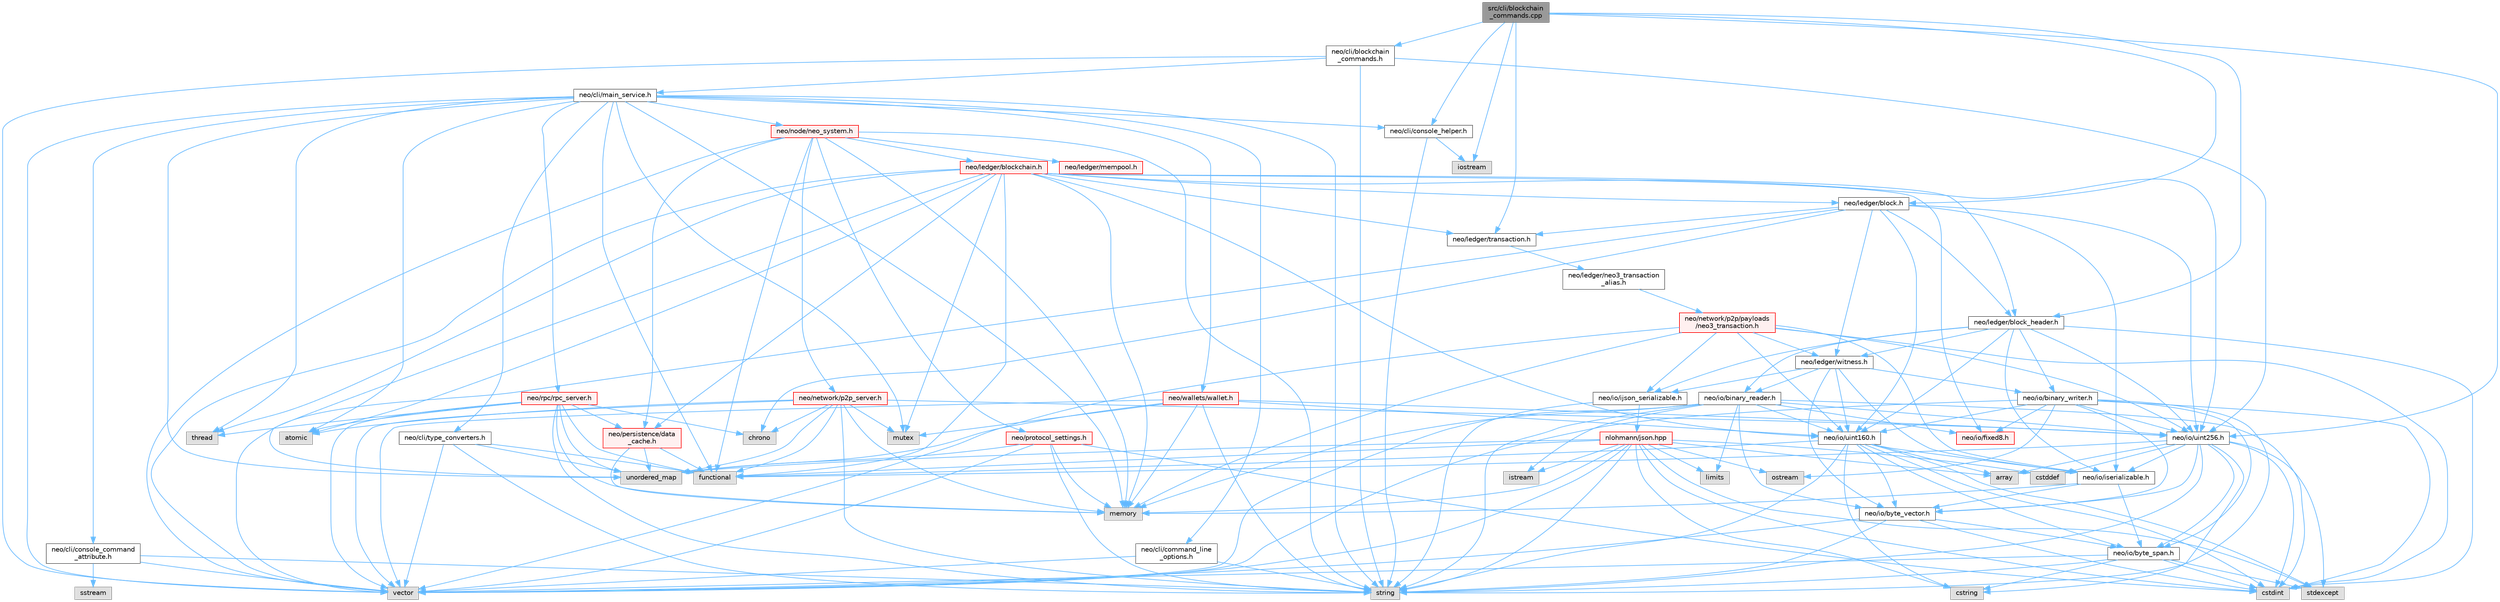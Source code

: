 digraph "src/cli/blockchain_commands.cpp"
{
 // LATEX_PDF_SIZE
  bgcolor="transparent";
  edge [fontname=Helvetica,fontsize=10,labelfontname=Helvetica,labelfontsize=10];
  node [fontname=Helvetica,fontsize=10,shape=box,height=0.2,width=0.4];
  Node1 [id="Node000001",label="src/cli/blockchain\l_commands.cpp",height=0.2,width=0.4,color="gray40", fillcolor="grey60", style="filled", fontcolor="black",tooltip=" "];
  Node1 -> Node2 [id="edge1_Node000001_Node000002",color="steelblue1",style="solid",tooltip=" "];
  Node2 [id="Node000002",label="neo/cli/blockchain\l_commands.h",height=0.2,width=0.4,color="grey40", fillcolor="white", style="filled",URL="$blockchain__commands_8h.html",tooltip=" "];
  Node2 -> Node3 [id="edge2_Node000002_Node000003",color="steelblue1",style="solid",tooltip=" "];
  Node3 [id="Node000003",label="neo/cli/main_service.h",height=0.2,width=0.4,color="grey40", fillcolor="white", style="filled",URL="$main__service_8h.html",tooltip=" "];
  Node3 -> Node4 [id="edge3_Node000003_Node000004",color="steelblue1",style="solid",tooltip=" "];
  Node4 [id="Node000004",label="neo/cli/command_line\l_options.h",height=0.2,width=0.4,color="grey40", fillcolor="white", style="filled",URL="$command__line__options_8h.html",tooltip=" "];
  Node4 -> Node5 [id="edge4_Node000004_Node000005",color="steelblue1",style="solid",tooltip=" "];
  Node5 [id="Node000005",label="string",height=0.2,width=0.4,color="grey60", fillcolor="#E0E0E0", style="filled",tooltip=" "];
  Node4 -> Node6 [id="edge5_Node000004_Node000006",color="steelblue1",style="solid",tooltip=" "];
  Node6 [id="Node000006",label="vector",height=0.2,width=0.4,color="grey60", fillcolor="#E0E0E0", style="filled",tooltip=" "];
  Node3 -> Node7 [id="edge6_Node000003_Node000007",color="steelblue1",style="solid",tooltip=" "];
  Node7 [id="Node000007",label="neo/cli/console_command\l_attribute.h",height=0.2,width=0.4,color="grey40", fillcolor="white", style="filled",URL="$cli_2console__command__attribute_8h.html",tooltip=" "];
  Node7 -> Node8 [id="edge7_Node000007_Node000008",color="steelblue1",style="solid",tooltip=" "];
  Node8 [id="Node000008",label="sstream",height=0.2,width=0.4,color="grey60", fillcolor="#E0E0E0", style="filled",tooltip=" "];
  Node7 -> Node5 [id="edge8_Node000007_Node000005",color="steelblue1",style="solid",tooltip=" "];
  Node7 -> Node6 [id="edge9_Node000007_Node000006",color="steelblue1",style="solid",tooltip=" "];
  Node3 -> Node9 [id="edge10_Node000003_Node000009",color="steelblue1",style="solid",tooltip=" "];
  Node9 [id="Node000009",label="neo/cli/console_helper.h",height=0.2,width=0.4,color="grey40", fillcolor="white", style="filled",URL="$cli_2console__helper_8h.html",tooltip=" "];
  Node9 -> Node10 [id="edge11_Node000009_Node000010",color="steelblue1",style="solid",tooltip=" "];
  Node10 [id="Node000010",label="iostream",height=0.2,width=0.4,color="grey60", fillcolor="#E0E0E0", style="filled",tooltip=" "];
  Node9 -> Node5 [id="edge12_Node000009_Node000005",color="steelblue1",style="solid",tooltip=" "];
  Node3 -> Node11 [id="edge13_Node000003_Node000011",color="steelblue1",style="solid",tooltip=" "];
  Node11 [id="Node000011",label="neo/cli/type_converters.h",height=0.2,width=0.4,color="grey40", fillcolor="white", style="filled",URL="$type__converters_8h.html",tooltip=" "];
  Node11 -> Node12 [id="edge14_Node000011_Node000012",color="steelblue1",style="solid",tooltip=" "];
  Node12 [id="Node000012",label="functional",height=0.2,width=0.4,color="grey60", fillcolor="#E0E0E0", style="filled",tooltip=" "];
  Node11 -> Node5 [id="edge15_Node000011_Node000005",color="steelblue1",style="solid",tooltip=" "];
  Node11 -> Node13 [id="edge16_Node000011_Node000013",color="steelblue1",style="solid",tooltip=" "];
  Node13 [id="Node000013",label="unordered_map",height=0.2,width=0.4,color="grey60", fillcolor="#E0E0E0", style="filled",tooltip=" "];
  Node11 -> Node6 [id="edge17_Node000011_Node000006",color="steelblue1",style="solid",tooltip=" "];
  Node3 -> Node14 [id="edge18_Node000003_Node000014",color="steelblue1",style="solid",tooltip=" "];
  Node14 [id="Node000014",label="neo/node/neo_system.h",height=0.2,width=0.4,color="red", fillcolor="#FFF0F0", style="filled",URL="$node_2neo__system_8h.html",tooltip=" "];
  Node14 -> Node15 [id="edge19_Node000014_Node000015",color="steelblue1",style="solid",tooltip=" "];
  Node15 [id="Node000015",label="neo/ledger/blockchain.h",height=0.2,width=0.4,color="red", fillcolor="#FFF0F0", style="filled",URL="$blockchain_8h.html",tooltip=" "];
  Node15 -> Node16 [id="edge20_Node000015_Node000016",color="steelblue1",style="solid",tooltip=" "];
  Node16 [id="Node000016",label="neo/ledger/block.h",height=0.2,width=0.4,color="grey40", fillcolor="white", style="filled",URL="$ledger_2block_8h.html",tooltip=" "];
  Node16 -> Node17 [id="edge21_Node000016_Node000017",color="steelblue1",style="solid",tooltip=" "];
  Node17 [id="Node000017",label="neo/io/iserializable.h",height=0.2,width=0.4,color="grey40", fillcolor="white", style="filled",URL="$iserializable_8h.html",tooltip=" "];
  Node17 -> Node18 [id="edge22_Node000017_Node000018",color="steelblue1",style="solid",tooltip=" "];
  Node18 [id="Node000018",label="neo/io/byte_span.h",height=0.2,width=0.4,color="grey40", fillcolor="white", style="filled",URL="$io_2byte__span_8h.html",tooltip=" "];
  Node18 -> Node19 [id="edge23_Node000018_Node000019",color="steelblue1",style="solid",tooltip=" "];
  Node19 [id="Node000019",label="cstdint",height=0.2,width=0.4,color="grey60", fillcolor="#E0E0E0", style="filled",tooltip=" "];
  Node18 -> Node20 [id="edge24_Node000018_Node000020",color="steelblue1",style="solid",tooltip=" "];
  Node20 [id="Node000020",label="cstring",height=0.2,width=0.4,color="grey60", fillcolor="#E0E0E0", style="filled",tooltip=" "];
  Node18 -> Node21 [id="edge25_Node000018_Node000021",color="steelblue1",style="solid",tooltip=" "];
  Node21 [id="Node000021",label="stdexcept",height=0.2,width=0.4,color="grey60", fillcolor="#E0E0E0", style="filled",tooltip=" "];
  Node18 -> Node5 [id="edge26_Node000018_Node000005",color="steelblue1",style="solid",tooltip=" "];
  Node18 -> Node6 [id="edge27_Node000018_Node000006",color="steelblue1",style="solid",tooltip=" "];
  Node17 -> Node22 [id="edge28_Node000017_Node000022",color="steelblue1",style="solid",tooltip=" "];
  Node22 [id="Node000022",label="neo/io/byte_vector.h",height=0.2,width=0.4,color="grey40", fillcolor="white", style="filled",URL="$io_2byte__vector_8h.html",tooltip=" "];
  Node22 -> Node18 [id="edge29_Node000022_Node000018",color="steelblue1",style="solid",tooltip=" "];
  Node22 -> Node19 [id="edge30_Node000022_Node000019",color="steelblue1",style="solid",tooltip=" "];
  Node22 -> Node5 [id="edge31_Node000022_Node000005",color="steelblue1",style="solid",tooltip=" "];
  Node22 -> Node6 [id="edge32_Node000022_Node000006",color="steelblue1",style="solid",tooltip=" "];
  Node17 -> Node23 [id="edge33_Node000017_Node000023",color="steelblue1",style="solid",tooltip=" "];
  Node23 [id="Node000023",label="memory",height=0.2,width=0.4,color="grey60", fillcolor="#E0E0E0", style="filled",tooltip=" "];
  Node16 -> Node24 [id="edge34_Node000016_Node000024",color="steelblue1",style="solid",tooltip=" "];
  Node24 [id="Node000024",label="neo/io/uint160.h",height=0.2,width=0.4,color="grey40", fillcolor="white", style="filled",URL="$uint160_8h.html",tooltip=" "];
  Node24 -> Node18 [id="edge35_Node000024_Node000018",color="steelblue1",style="solid",tooltip=" "];
  Node24 -> Node22 [id="edge36_Node000024_Node000022",color="steelblue1",style="solid",tooltip=" "];
  Node24 -> Node17 [id="edge37_Node000024_Node000017",color="steelblue1",style="solid",tooltip=" "];
  Node24 -> Node25 [id="edge38_Node000024_Node000025",color="steelblue1",style="solid",tooltip=" "];
  Node25 [id="Node000025",label="array",height=0.2,width=0.4,color="grey60", fillcolor="#E0E0E0", style="filled",tooltip=" "];
  Node24 -> Node19 [id="edge39_Node000024_Node000019",color="steelblue1",style="solid",tooltip=" "];
  Node24 -> Node20 [id="edge40_Node000024_Node000020",color="steelblue1",style="solid",tooltip=" "];
  Node24 -> Node12 [id="edge41_Node000024_Node000012",color="steelblue1",style="solid",tooltip=" "];
  Node24 -> Node21 [id="edge42_Node000024_Node000021",color="steelblue1",style="solid",tooltip=" "];
  Node24 -> Node5 [id="edge43_Node000024_Node000005",color="steelblue1",style="solid",tooltip=" "];
  Node16 -> Node26 [id="edge44_Node000016_Node000026",color="steelblue1",style="solid",tooltip=" "];
  Node26 [id="Node000026",label="neo/io/uint256.h",height=0.2,width=0.4,color="grey40", fillcolor="white", style="filled",URL="$uint256_8h.html",tooltip=" "];
  Node26 -> Node18 [id="edge45_Node000026_Node000018",color="steelblue1",style="solid",tooltip=" "];
  Node26 -> Node22 [id="edge46_Node000026_Node000022",color="steelblue1",style="solid",tooltip=" "];
  Node26 -> Node17 [id="edge47_Node000026_Node000017",color="steelblue1",style="solid",tooltip=" "];
  Node26 -> Node25 [id="edge48_Node000026_Node000025",color="steelblue1",style="solid",tooltip=" "];
  Node26 -> Node27 [id="edge49_Node000026_Node000027",color="steelblue1",style="solid",tooltip=" "];
  Node27 [id="Node000027",label="cstddef",height=0.2,width=0.4,color="grey60", fillcolor="#E0E0E0", style="filled",tooltip=" "];
  Node26 -> Node19 [id="edge50_Node000026_Node000019",color="steelblue1",style="solid",tooltip=" "];
  Node26 -> Node20 [id="edge51_Node000026_Node000020",color="steelblue1",style="solid",tooltip=" "];
  Node26 -> Node12 [id="edge52_Node000026_Node000012",color="steelblue1",style="solid",tooltip=" "];
  Node26 -> Node21 [id="edge53_Node000026_Node000021",color="steelblue1",style="solid",tooltip=" "];
  Node26 -> Node5 [id="edge54_Node000026_Node000005",color="steelblue1",style="solid",tooltip=" "];
  Node16 -> Node28 [id="edge55_Node000016_Node000028",color="steelblue1",style="solid",tooltip=" "];
  Node28 [id="Node000028",label="neo/ledger/block_header.h",height=0.2,width=0.4,color="grey40", fillcolor="white", style="filled",URL="$block__header_8h.html",tooltip=" "];
  Node28 -> Node29 [id="edge56_Node000028_Node000029",color="steelblue1",style="solid",tooltip=" "];
  Node29 [id="Node000029",label="neo/io/binary_reader.h",height=0.2,width=0.4,color="grey40", fillcolor="white", style="filled",URL="$binary__reader_8h.html",tooltip=" "];
  Node29 -> Node22 [id="edge57_Node000029_Node000022",color="steelblue1",style="solid",tooltip=" "];
  Node29 -> Node30 [id="edge58_Node000029_Node000030",color="steelblue1",style="solid",tooltip=" "];
  Node30 [id="Node000030",label="neo/io/fixed8.h",height=0.2,width=0.4,color="red", fillcolor="#FFF0F0", style="filled",URL="$io_2fixed8_8h.html",tooltip=" "];
  Node29 -> Node24 [id="edge59_Node000029_Node000024",color="steelblue1",style="solid",tooltip=" "];
  Node29 -> Node26 [id="edge60_Node000029_Node000026",color="steelblue1",style="solid",tooltip=" "];
  Node29 -> Node19 [id="edge61_Node000029_Node000019",color="steelblue1",style="solid",tooltip=" "];
  Node29 -> Node33 [id="edge62_Node000029_Node000033",color="steelblue1",style="solid",tooltip=" "];
  Node33 [id="Node000033",label="istream",height=0.2,width=0.4,color="grey60", fillcolor="#E0E0E0", style="filled",tooltip=" "];
  Node29 -> Node32 [id="edge63_Node000029_Node000032",color="steelblue1",style="solid",tooltip=" "];
  Node32 [id="Node000032",label="limits",height=0.2,width=0.4,color="grey60", fillcolor="#E0E0E0", style="filled",tooltip=" "];
  Node29 -> Node23 [id="edge64_Node000029_Node000023",color="steelblue1",style="solid",tooltip=" "];
  Node29 -> Node5 [id="edge65_Node000029_Node000005",color="steelblue1",style="solid",tooltip=" "];
  Node29 -> Node6 [id="edge66_Node000029_Node000006",color="steelblue1",style="solid",tooltip=" "];
  Node28 -> Node34 [id="edge67_Node000028_Node000034",color="steelblue1",style="solid",tooltip=" "];
  Node34 [id="Node000034",label="neo/io/binary_writer.h",height=0.2,width=0.4,color="grey40", fillcolor="white", style="filled",URL="$binary__writer_8h.html",tooltip=" "];
  Node34 -> Node18 [id="edge68_Node000034_Node000018",color="steelblue1",style="solid",tooltip=" "];
  Node34 -> Node22 [id="edge69_Node000034_Node000022",color="steelblue1",style="solid",tooltip=" "];
  Node34 -> Node30 [id="edge70_Node000034_Node000030",color="steelblue1",style="solid",tooltip=" "];
  Node34 -> Node24 [id="edge71_Node000034_Node000024",color="steelblue1",style="solid",tooltip=" "];
  Node34 -> Node26 [id="edge72_Node000034_Node000026",color="steelblue1",style="solid",tooltip=" "];
  Node34 -> Node19 [id="edge73_Node000034_Node000019",color="steelblue1",style="solid",tooltip=" "];
  Node34 -> Node35 [id="edge74_Node000034_Node000035",color="steelblue1",style="solid",tooltip=" "];
  Node35 [id="Node000035",label="ostream",height=0.2,width=0.4,color="grey60", fillcolor="#E0E0E0", style="filled",tooltip=" "];
  Node34 -> Node5 [id="edge75_Node000034_Node000005",color="steelblue1",style="solid",tooltip=" "];
  Node34 -> Node6 [id="edge76_Node000034_Node000006",color="steelblue1",style="solid",tooltip=" "];
  Node28 -> Node36 [id="edge77_Node000028_Node000036",color="steelblue1",style="solid",tooltip=" "];
  Node36 [id="Node000036",label="neo/io/ijson_serializable.h",height=0.2,width=0.4,color="grey40", fillcolor="white", style="filled",URL="$ijson__serializable_8h.html",tooltip=" "];
  Node36 -> Node37 [id="edge78_Node000036_Node000037",color="steelblue1",style="solid",tooltip=" "];
  Node37 [id="Node000037",label="nlohmann/json.hpp",height=0.2,width=0.4,color="red", fillcolor="#FFF0F0", style="filled",URL="$json_8hpp.html",tooltip=" "];
  Node37 -> Node27 [id="edge79_Node000037_Node000027",color="steelblue1",style="solid",tooltip=" "];
  Node37 -> Node12 [id="edge80_Node000037_Node000012",color="steelblue1",style="solid",tooltip=" "];
  Node37 -> Node23 [id="edge81_Node000037_Node000023",color="steelblue1",style="solid",tooltip=" "];
  Node37 -> Node5 [id="edge82_Node000037_Node000005",color="steelblue1",style="solid",tooltip=" "];
  Node37 -> Node6 [id="edge83_Node000037_Node000006",color="steelblue1",style="solid",tooltip=" "];
  Node37 -> Node25 [id="edge84_Node000037_Node000025",color="steelblue1",style="solid",tooltip=" "];
  Node37 -> Node13 [id="edge85_Node000037_Node000013",color="steelblue1",style="solid",tooltip=" "];
  Node37 -> Node21 [id="edge86_Node000037_Node000021",color="steelblue1",style="solid",tooltip=" "];
  Node37 -> Node19 [id="edge87_Node000037_Node000019",color="steelblue1",style="solid",tooltip=" "];
  Node37 -> Node32 [id="edge88_Node000037_Node000032",color="steelblue1",style="solid",tooltip=" "];
  Node37 -> Node20 [id="edge89_Node000037_Node000020",color="steelblue1",style="solid",tooltip=" "];
  Node37 -> Node33 [id="edge90_Node000037_Node000033",color="steelblue1",style="solid",tooltip=" "];
  Node37 -> Node35 [id="edge91_Node000037_Node000035",color="steelblue1",style="solid",tooltip=" "];
  Node36 -> Node5 [id="edge92_Node000036_Node000005",color="steelblue1",style="solid",tooltip=" "];
  Node28 -> Node17 [id="edge93_Node000028_Node000017",color="steelblue1",style="solid",tooltip=" "];
  Node28 -> Node24 [id="edge94_Node000028_Node000024",color="steelblue1",style="solid",tooltip=" "];
  Node28 -> Node26 [id="edge95_Node000028_Node000026",color="steelblue1",style="solid",tooltip=" "];
  Node28 -> Node59 [id="edge96_Node000028_Node000059",color="steelblue1",style="solid",tooltip=" "];
  Node59 [id="Node000059",label="neo/ledger/witness.h",height=0.2,width=0.4,color="grey40", fillcolor="white", style="filled",URL="$ledger_2witness_8h.html",tooltip=" "];
  Node59 -> Node29 [id="edge97_Node000059_Node000029",color="steelblue1",style="solid",tooltip=" "];
  Node59 -> Node34 [id="edge98_Node000059_Node000034",color="steelblue1",style="solid",tooltip=" "];
  Node59 -> Node22 [id="edge99_Node000059_Node000022",color="steelblue1",style="solid",tooltip=" "];
  Node59 -> Node36 [id="edge100_Node000059_Node000036",color="steelblue1",style="solid",tooltip=" "];
  Node59 -> Node17 [id="edge101_Node000059_Node000017",color="steelblue1",style="solid",tooltip=" "];
  Node59 -> Node24 [id="edge102_Node000059_Node000024",color="steelblue1",style="solid",tooltip=" "];
  Node28 -> Node19 [id="edge103_Node000028_Node000019",color="steelblue1",style="solid",tooltip=" "];
  Node16 -> Node60 [id="edge104_Node000016_Node000060",color="steelblue1",style="solid",tooltip=" "];
  Node60 [id="Node000060",label="neo/ledger/transaction.h",height=0.2,width=0.4,color="grey40", fillcolor="white", style="filled",URL="$ledger_2transaction_8h.html",tooltip=" "];
  Node60 -> Node61 [id="edge105_Node000060_Node000061",color="steelblue1",style="solid",tooltip=" "];
  Node61 [id="Node000061",label="neo/ledger/neo3_transaction\l_alias.h",height=0.2,width=0.4,color="grey40", fillcolor="white", style="filled",URL="$neo3__transaction__alias_8h.html",tooltip=" "];
  Node61 -> Node62 [id="edge106_Node000061_Node000062",color="steelblue1",style="solid",tooltip=" "];
  Node62 [id="Node000062",label="neo/network/p2p/payloads\l/neo3_transaction.h",height=0.2,width=0.4,color="red", fillcolor="#FFF0F0", style="filled",URL="$neo3__transaction_8h.html",tooltip=" "];
  Node62 -> Node36 [id="edge107_Node000062_Node000036",color="steelblue1",style="solid",tooltip=" "];
  Node62 -> Node17 [id="edge108_Node000062_Node000017",color="steelblue1",style="solid",tooltip=" "];
  Node62 -> Node24 [id="edge109_Node000062_Node000024",color="steelblue1",style="solid",tooltip=" "];
  Node62 -> Node26 [id="edge110_Node000062_Node000026",color="steelblue1",style="solid",tooltip=" "];
  Node62 -> Node59 [id="edge111_Node000062_Node000059",color="steelblue1",style="solid",tooltip=" "];
  Node62 -> Node19 [id="edge112_Node000062_Node000019",color="steelblue1",style="solid",tooltip=" "];
  Node62 -> Node23 [id="edge113_Node000062_Node000023",color="steelblue1",style="solid",tooltip=" "];
  Node62 -> Node6 [id="edge114_Node000062_Node000006",color="steelblue1",style="solid",tooltip=" "];
  Node16 -> Node59 [id="edge115_Node000016_Node000059",color="steelblue1",style="solid",tooltip=" "];
  Node16 -> Node75 [id="edge116_Node000016_Node000075",color="steelblue1",style="solid",tooltip=" "];
  Node75 [id="Node000075",label="chrono",height=0.2,width=0.4,color="grey60", fillcolor="#E0E0E0", style="filled",tooltip=" "];
  Node16 -> Node6 [id="edge117_Node000016_Node000006",color="steelblue1",style="solid",tooltip=" "];
  Node15 -> Node28 [id="edge118_Node000015_Node000028",color="steelblue1",style="solid",tooltip=" "];
  Node15 -> Node60 [id="edge119_Node000015_Node000060",color="steelblue1",style="solid",tooltip=" "];
  Node15 -> Node30 [id="edge120_Node000015_Node000030",color="steelblue1",style="solid",tooltip=" "];
  Node15 -> Node24 [id="edge121_Node000015_Node000024",color="steelblue1",style="solid",tooltip=" "];
  Node15 -> Node26 [id="edge122_Node000015_Node000026",color="steelblue1",style="solid",tooltip=" "];
  Node15 -> Node80 [id="edge123_Node000015_Node000080",color="steelblue1",style="solid",tooltip=" "];
  Node80 [id="Node000080",label="neo/persistence/data\l_cache.h",height=0.2,width=0.4,color="red", fillcolor="#FFF0F0", style="filled",URL="$data__cache_8h.html",tooltip=" "];
  Node80 -> Node12 [id="edge124_Node000080_Node000012",color="steelblue1",style="solid",tooltip=" "];
  Node80 -> Node23 [id="edge125_Node000080_Node000023",color="steelblue1",style="solid",tooltip=" "];
  Node80 -> Node13 [id="edge126_Node000080_Node000013",color="steelblue1",style="solid",tooltip=" "];
  Node15 -> Node118 [id="edge127_Node000015_Node000118",color="steelblue1",style="solid",tooltip=" "];
  Node118 [id="Node000118",label="atomic",height=0.2,width=0.4,color="grey60", fillcolor="#E0E0E0", style="filled",tooltip=" "];
  Node15 -> Node12 [id="edge128_Node000015_Node000012",color="steelblue1",style="solid",tooltip=" "];
  Node15 -> Node23 [id="edge129_Node000015_Node000023",color="steelblue1",style="solid",tooltip=" "];
  Node15 -> Node77 [id="edge130_Node000015_Node000077",color="steelblue1",style="solid",tooltip=" "];
  Node77 [id="Node000077",label="mutex",height=0.2,width=0.4,color="grey60", fillcolor="#E0E0E0", style="filled",tooltip=" "];
  Node15 -> Node121 [id="edge131_Node000015_Node000121",color="steelblue1",style="solid",tooltip=" "];
  Node121 [id="Node000121",label="thread",height=0.2,width=0.4,color="grey60", fillcolor="#E0E0E0", style="filled",tooltip=" "];
  Node15 -> Node13 [id="edge132_Node000015_Node000013",color="steelblue1",style="solid",tooltip=" "];
  Node15 -> Node6 [id="edge133_Node000015_Node000006",color="steelblue1",style="solid",tooltip=" "];
  Node14 -> Node122 [id="edge134_Node000014_Node000122",color="steelblue1",style="solid",tooltip=" "];
  Node122 [id="Node000122",label="neo/ledger/mempool.h",height=0.2,width=0.4,color="red", fillcolor="#FFF0F0", style="filled",URL="$mempool_8h.html",tooltip=" "];
  Node14 -> Node126 [id="edge135_Node000014_Node000126",color="steelblue1",style="solid",tooltip=" "];
  Node126 [id="Node000126",label="neo/network/p2p_server.h",height=0.2,width=0.4,color="red", fillcolor="#FFF0F0", style="filled",URL="$p2p__server_8h.html",tooltip=" "];
  Node126 -> Node26 [id="edge136_Node000126_Node000026",color="steelblue1",style="solid",tooltip=" "];
  Node126 -> Node118 [id="edge137_Node000126_Node000118",color="steelblue1",style="solid",tooltip=" "];
  Node126 -> Node75 [id="edge138_Node000126_Node000075",color="steelblue1",style="solid",tooltip=" "];
  Node126 -> Node12 [id="edge139_Node000126_Node000012",color="steelblue1",style="solid",tooltip=" "];
  Node126 -> Node23 [id="edge140_Node000126_Node000023",color="steelblue1",style="solid",tooltip=" "];
  Node126 -> Node77 [id="edge141_Node000126_Node000077",color="steelblue1",style="solid",tooltip=" "];
  Node126 -> Node5 [id="edge142_Node000126_Node000005",color="steelblue1",style="solid",tooltip=" "];
  Node126 -> Node13 [id="edge143_Node000126_Node000013",color="steelblue1",style="solid",tooltip=" "];
  Node126 -> Node6 [id="edge144_Node000126_Node000006",color="steelblue1",style="solid",tooltip=" "];
  Node14 -> Node80 [id="edge145_Node000014_Node000080",color="steelblue1",style="solid",tooltip=" "];
  Node14 -> Node97 [id="edge146_Node000014_Node000097",color="steelblue1",style="solid",tooltip=" "];
  Node97 [id="Node000097",label="neo/protocol_settings.h",height=0.2,width=0.4,color="red", fillcolor="#FFF0F0", style="filled",URL="$protocol__settings_8h.html",tooltip=" "];
  Node97 -> Node19 [id="edge147_Node000097_Node000019",color="steelblue1",style="solid",tooltip=" "];
  Node97 -> Node23 [id="edge148_Node000097_Node000023",color="steelblue1",style="solid",tooltip=" "];
  Node97 -> Node5 [id="edge149_Node000097_Node000005",color="steelblue1",style="solid",tooltip=" "];
  Node97 -> Node13 [id="edge150_Node000097_Node000013",color="steelblue1",style="solid",tooltip=" "];
  Node97 -> Node6 [id="edge151_Node000097_Node000006",color="steelblue1",style="solid",tooltip=" "];
  Node14 -> Node12 [id="edge152_Node000014_Node000012",color="steelblue1",style="solid",tooltip=" "];
  Node14 -> Node23 [id="edge153_Node000014_Node000023",color="steelblue1",style="solid",tooltip=" "];
  Node14 -> Node5 [id="edge154_Node000014_Node000005",color="steelblue1",style="solid",tooltip=" "];
  Node14 -> Node6 [id="edge155_Node000014_Node000006",color="steelblue1",style="solid",tooltip=" "];
  Node3 -> Node146 [id="edge156_Node000003_Node000146",color="steelblue1",style="solid",tooltip=" "];
  Node146 [id="Node000146",label="neo/rpc/rpc_server.h",height=0.2,width=0.4,color="red", fillcolor="#FFF0F0", style="filled",URL="$rpc__server_8h.html",tooltip=" "];
  Node146 -> Node80 [id="edge157_Node000146_Node000080",color="steelblue1",style="solid",tooltip=" "];
  Node146 -> Node118 [id="edge158_Node000146_Node000118",color="steelblue1",style="solid",tooltip=" "];
  Node146 -> Node75 [id="edge159_Node000146_Node000075",color="steelblue1",style="solid",tooltip=" "];
  Node146 -> Node12 [id="edge160_Node000146_Node000012",color="steelblue1",style="solid",tooltip=" "];
  Node146 -> Node23 [id="edge161_Node000146_Node000023",color="steelblue1",style="solid",tooltip=" "];
  Node146 -> Node5 [id="edge162_Node000146_Node000005",color="steelblue1",style="solid",tooltip=" "];
  Node146 -> Node121 [id="edge163_Node000146_Node000121",color="steelblue1",style="solid",tooltip=" "];
  Node146 -> Node13 [id="edge164_Node000146_Node000013",color="steelblue1",style="solid",tooltip=" "];
  Node146 -> Node6 [id="edge165_Node000146_Node000006",color="steelblue1",style="solid",tooltip=" "];
  Node3 -> Node179 [id="edge166_Node000003_Node000179",color="steelblue1",style="solid",tooltip=" "];
  Node179 [id="Node000179",label="neo/wallets/wallet.h",height=0.2,width=0.4,color="red", fillcolor="#FFF0F0", style="filled",URL="$wallet_8h.html",tooltip=" "];
  Node179 -> Node24 [id="edge167_Node000179_Node000024",color="steelblue1",style="solid",tooltip=" "];
  Node179 -> Node26 [id="edge168_Node000179_Node000026",color="steelblue1",style="solid",tooltip=" "];
  Node179 -> Node23 [id="edge169_Node000179_Node000023",color="steelblue1",style="solid",tooltip=" "];
  Node179 -> Node77 [id="edge170_Node000179_Node000077",color="steelblue1",style="solid",tooltip=" "];
  Node179 -> Node5 [id="edge171_Node000179_Node000005",color="steelblue1",style="solid",tooltip=" "];
  Node179 -> Node13 [id="edge172_Node000179_Node000013",color="steelblue1",style="solid",tooltip=" "];
  Node179 -> Node6 [id="edge173_Node000179_Node000006",color="steelblue1",style="solid",tooltip=" "];
  Node3 -> Node118 [id="edge174_Node000003_Node000118",color="steelblue1",style="solid",tooltip=" "];
  Node3 -> Node12 [id="edge175_Node000003_Node000012",color="steelblue1",style="solid",tooltip=" "];
  Node3 -> Node23 [id="edge176_Node000003_Node000023",color="steelblue1",style="solid",tooltip=" "];
  Node3 -> Node77 [id="edge177_Node000003_Node000077",color="steelblue1",style="solid",tooltip=" "];
  Node3 -> Node5 [id="edge178_Node000003_Node000005",color="steelblue1",style="solid",tooltip=" "];
  Node3 -> Node121 [id="edge179_Node000003_Node000121",color="steelblue1",style="solid",tooltip=" "];
  Node3 -> Node13 [id="edge180_Node000003_Node000013",color="steelblue1",style="solid",tooltip=" "];
  Node3 -> Node6 [id="edge181_Node000003_Node000006",color="steelblue1",style="solid",tooltip=" "];
  Node2 -> Node26 [id="edge182_Node000002_Node000026",color="steelblue1",style="solid",tooltip=" "];
  Node2 -> Node5 [id="edge183_Node000002_Node000005",color="steelblue1",style="solid",tooltip=" "];
  Node2 -> Node6 [id="edge184_Node000002_Node000006",color="steelblue1",style="solid",tooltip=" "];
  Node1 -> Node9 [id="edge185_Node000001_Node000009",color="steelblue1",style="solid",tooltip=" "];
  Node1 -> Node26 [id="edge186_Node000001_Node000026",color="steelblue1",style="solid",tooltip=" "];
  Node1 -> Node16 [id="edge187_Node000001_Node000016",color="steelblue1",style="solid",tooltip=" "];
  Node1 -> Node28 [id="edge188_Node000001_Node000028",color="steelblue1",style="solid",tooltip=" "];
  Node1 -> Node60 [id="edge189_Node000001_Node000060",color="steelblue1",style="solid",tooltip=" "];
  Node1 -> Node10 [id="edge190_Node000001_Node000010",color="steelblue1",style="solid",tooltip=" "];
}

